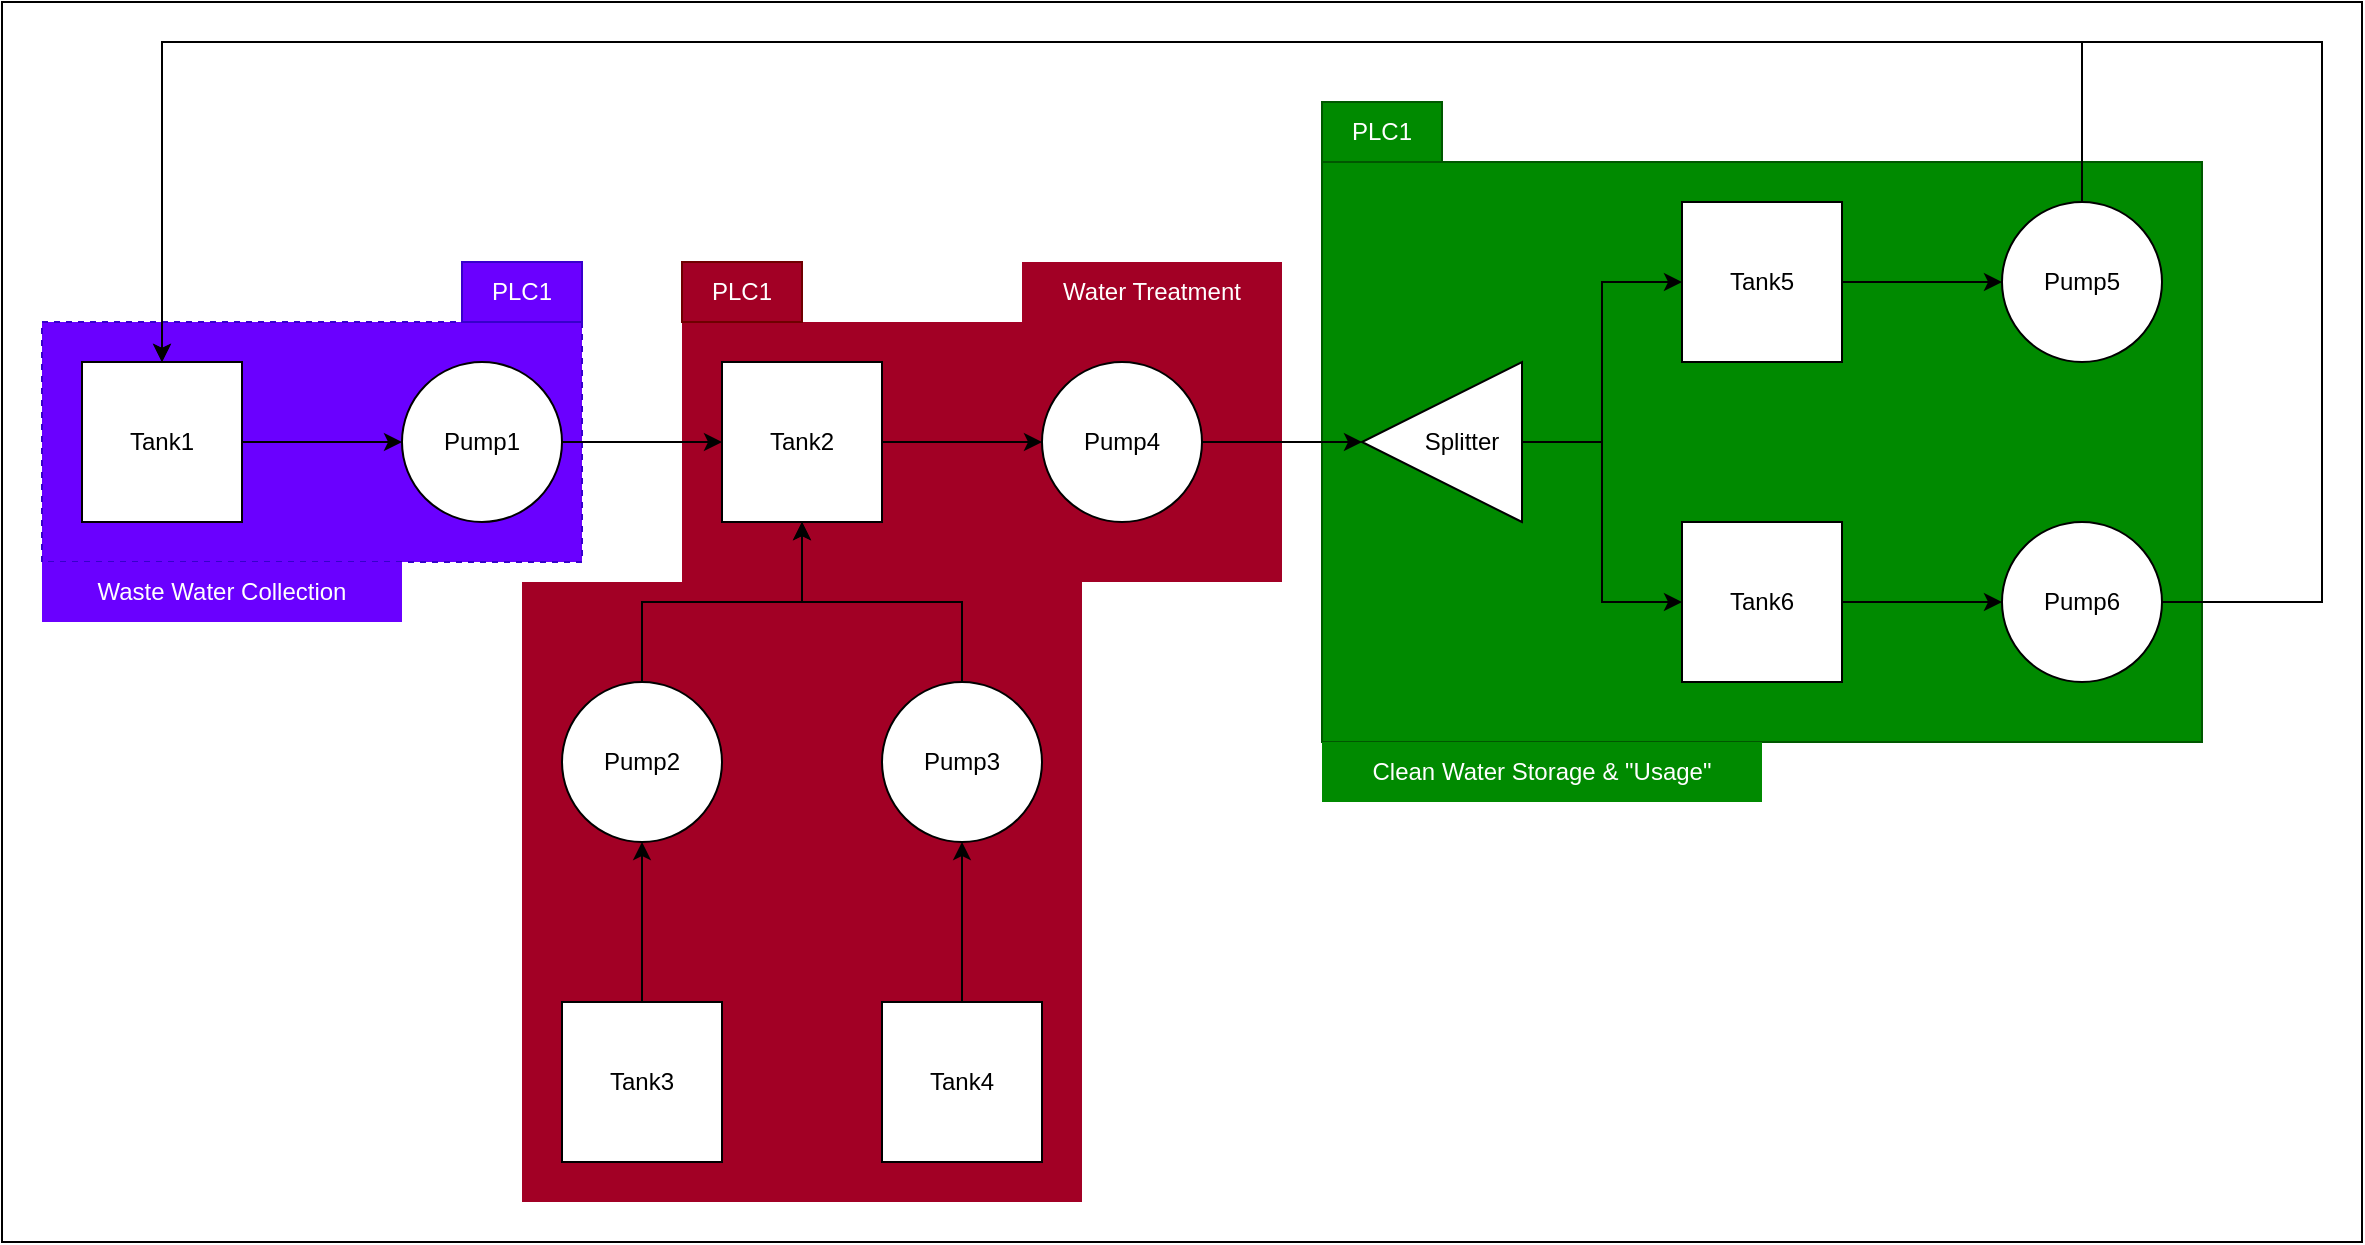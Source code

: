<mxfile version="24.4.8" type="device">
  <diagram name="Page-1" id="sYv8QMfPj26I9ktPTzGd">
    <mxGraphModel dx="1436" dy="968" grid="1" gridSize="10" guides="1" tooltips="1" connect="1" arrows="1" fold="1" page="0" pageScale="1" pageWidth="850" pageHeight="1100" math="0" shadow="0">
      <root>
        <mxCell id="0" />
        <mxCell id="1" parent="0" />
        <mxCell id="QJa4kQ48RNfTvBzdznc--43" value="" style="rounded=0;whiteSpace=wrap;html=1;" vertex="1" parent="1">
          <mxGeometry x="120" y="180" width="1180" height="620" as="geometry" />
        </mxCell>
        <mxCell id="QJa4kQ48RNfTvBzdznc--34" value="" style="rounded=0;whiteSpace=wrap;html=1;fillColor=#008a00;fontColor=#ffffff;strokeColor=#005700;" vertex="1" parent="1">
          <mxGeometry x="780" y="260" width="440" height="290" as="geometry" />
        </mxCell>
        <mxCell id="QJa4kQ48RNfTvBzdznc--33" value="" style="rounded=0;whiteSpace=wrap;html=1;fillColor=#a20025;fontColor=#ffffff;strokeColor=none;" vertex="1" parent="1">
          <mxGeometry x="460" y="340" width="300" height="130" as="geometry" />
        </mxCell>
        <mxCell id="QJa4kQ48RNfTvBzdznc--32" value="" style="rounded=0;whiteSpace=wrap;html=1;fillColor=#a20025;dashed=1;fontColor=#ffffff;strokeColor=none;" vertex="1" parent="1">
          <mxGeometry x="380" y="470" width="280" height="310" as="geometry" />
        </mxCell>
        <mxCell id="QJa4kQ48RNfTvBzdznc--30" value="" style="rounded=0;whiteSpace=wrap;html=1;fillColor=#6a00ff;dashed=1;fontColor=#ffffff;strokeColor=#3700CC;" vertex="1" parent="1">
          <mxGeometry x="140" y="340" width="270" height="120" as="geometry" />
        </mxCell>
        <mxCell id="QJa4kQ48RNfTvBzdznc--15" style="edgeStyle=orthogonalEdgeStyle;rounded=0;orthogonalLoop=1;jettySize=auto;html=1;entryX=0;entryY=0.5;entryDx=0;entryDy=0;" edge="1" parent="1" source="QJa4kQ48RNfTvBzdznc--3" target="QJa4kQ48RNfTvBzdznc--5">
          <mxGeometry relative="1" as="geometry" />
        </mxCell>
        <mxCell id="QJa4kQ48RNfTvBzdznc--3" value="Tank1" style="whiteSpace=wrap;html=1;aspect=fixed;" vertex="1" parent="1">
          <mxGeometry x="160" y="360" width="80" height="80" as="geometry" />
        </mxCell>
        <mxCell id="QJa4kQ48RNfTvBzdznc--13" style="edgeStyle=orthogonalEdgeStyle;rounded=0;orthogonalLoop=1;jettySize=auto;html=1;entryX=0;entryY=0.5;entryDx=0;entryDy=0;" edge="1" parent="1" source="QJa4kQ48RNfTvBzdznc--4" target="QJa4kQ48RNfTvBzdznc--10">
          <mxGeometry relative="1" as="geometry" />
        </mxCell>
        <mxCell id="QJa4kQ48RNfTvBzdznc--4" value="Tank2" style="whiteSpace=wrap;html=1;aspect=fixed;" vertex="1" parent="1">
          <mxGeometry x="480" y="360" width="80" height="80" as="geometry" />
        </mxCell>
        <mxCell id="QJa4kQ48RNfTvBzdznc--14" style="edgeStyle=orthogonalEdgeStyle;rounded=0;orthogonalLoop=1;jettySize=auto;html=1;" edge="1" parent="1" source="QJa4kQ48RNfTvBzdznc--5" target="QJa4kQ48RNfTvBzdznc--4">
          <mxGeometry relative="1" as="geometry" />
        </mxCell>
        <mxCell id="QJa4kQ48RNfTvBzdznc--5" value="Pump1" style="ellipse;whiteSpace=wrap;html=1;aspect=fixed;" vertex="1" parent="1">
          <mxGeometry x="320" y="360" width="80" height="80" as="geometry" />
        </mxCell>
        <mxCell id="QJa4kQ48RNfTvBzdznc--16" style="edgeStyle=orthogonalEdgeStyle;rounded=0;orthogonalLoop=1;jettySize=auto;html=1;entryX=0.5;entryY=1;entryDx=0;entryDy=0;" edge="1" parent="1" source="QJa4kQ48RNfTvBzdznc--6" target="QJa4kQ48RNfTvBzdznc--4">
          <mxGeometry relative="1" as="geometry" />
        </mxCell>
        <mxCell id="QJa4kQ48RNfTvBzdznc--6" value="Pump2" style="ellipse;whiteSpace=wrap;html=1;aspect=fixed;" vertex="1" parent="1">
          <mxGeometry x="400" y="520" width="80" height="80" as="geometry" />
        </mxCell>
        <mxCell id="QJa4kQ48RNfTvBzdznc--17" style="edgeStyle=orthogonalEdgeStyle;rounded=0;orthogonalLoop=1;jettySize=auto;html=1;entryX=0.5;entryY=1;entryDx=0;entryDy=0;" edge="1" parent="1" source="QJa4kQ48RNfTvBzdznc--7" target="QJa4kQ48RNfTvBzdznc--4">
          <mxGeometry relative="1" as="geometry" />
        </mxCell>
        <mxCell id="QJa4kQ48RNfTvBzdznc--7" value="Pump3" style="ellipse;whiteSpace=wrap;html=1;aspect=fixed;" vertex="1" parent="1">
          <mxGeometry x="560" y="520" width="80" height="80" as="geometry" />
        </mxCell>
        <mxCell id="QJa4kQ48RNfTvBzdznc--18" style="edgeStyle=orthogonalEdgeStyle;rounded=0;orthogonalLoop=1;jettySize=auto;html=1;entryX=0.5;entryY=1;entryDx=0;entryDy=0;" edge="1" parent="1" source="QJa4kQ48RNfTvBzdznc--8" target="QJa4kQ48RNfTvBzdznc--6">
          <mxGeometry relative="1" as="geometry" />
        </mxCell>
        <mxCell id="QJa4kQ48RNfTvBzdznc--8" value="Tank3" style="whiteSpace=wrap;html=1;aspect=fixed;" vertex="1" parent="1">
          <mxGeometry x="400" y="680" width="80" height="80" as="geometry" />
        </mxCell>
        <mxCell id="QJa4kQ48RNfTvBzdznc--19" style="edgeStyle=orthogonalEdgeStyle;rounded=0;orthogonalLoop=1;jettySize=auto;html=1;entryX=0.5;entryY=1;entryDx=0;entryDy=0;" edge="1" parent="1" source="QJa4kQ48RNfTvBzdznc--9" target="QJa4kQ48RNfTvBzdznc--7">
          <mxGeometry relative="1" as="geometry" />
        </mxCell>
        <mxCell id="QJa4kQ48RNfTvBzdznc--9" value="Tank4" style="whiteSpace=wrap;html=1;aspect=fixed;" vertex="1" parent="1">
          <mxGeometry x="560" y="680" width="80" height="80" as="geometry" />
        </mxCell>
        <mxCell id="QJa4kQ48RNfTvBzdznc--12" style="edgeStyle=orthogonalEdgeStyle;rounded=0;orthogonalLoop=1;jettySize=auto;html=1;entryX=1;entryY=0.5;entryDx=0;entryDy=0;" edge="1" parent="1" source="QJa4kQ48RNfTvBzdznc--10" target="QJa4kQ48RNfTvBzdznc--11">
          <mxGeometry relative="1" as="geometry" />
        </mxCell>
        <mxCell id="QJa4kQ48RNfTvBzdznc--10" value="Pump4" style="ellipse;whiteSpace=wrap;html=1;aspect=fixed;" vertex="1" parent="1">
          <mxGeometry x="640" y="360" width="80" height="80" as="geometry" />
        </mxCell>
        <mxCell id="QJa4kQ48RNfTvBzdznc--24" style="edgeStyle=orthogonalEdgeStyle;rounded=0;orthogonalLoop=1;jettySize=auto;html=1;entryX=0;entryY=0.5;entryDx=0;entryDy=0;" edge="1" parent="1" source="QJa4kQ48RNfTvBzdznc--11" target="QJa4kQ48RNfTvBzdznc--21">
          <mxGeometry relative="1" as="geometry" />
        </mxCell>
        <mxCell id="QJa4kQ48RNfTvBzdznc--25" style="edgeStyle=orthogonalEdgeStyle;rounded=0;orthogonalLoop=1;jettySize=auto;html=1;entryX=0;entryY=0.5;entryDx=0;entryDy=0;" edge="1" parent="1" source="QJa4kQ48RNfTvBzdznc--11" target="QJa4kQ48RNfTvBzdznc--20">
          <mxGeometry relative="1" as="geometry" />
        </mxCell>
        <mxCell id="QJa4kQ48RNfTvBzdznc--11" value="" style="triangle;whiteSpace=wrap;html=1;rotation=-180;" vertex="1" parent="1">
          <mxGeometry x="800" y="360" width="80" height="80" as="geometry" />
        </mxCell>
        <mxCell id="QJa4kQ48RNfTvBzdznc--26" style="edgeStyle=orthogonalEdgeStyle;rounded=0;orthogonalLoop=1;jettySize=auto;html=1;entryX=0;entryY=0.5;entryDx=0;entryDy=0;" edge="1" parent="1" source="QJa4kQ48RNfTvBzdznc--20" target="QJa4kQ48RNfTvBzdznc--23">
          <mxGeometry relative="1" as="geometry" />
        </mxCell>
        <mxCell id="QJa4kQ48RNfTvBzdznc--20" value="Tank5" style="whiteSpace=wrap;html=1;aspect=fixed;" vertex="1" parent="1">
          <mxGeometry x="960" y="280" width="80" height="80" as="geometry" />
        </mxCell>
        <mxCell id="QJa4kQ48RNfTvBzdznc--27" style="edgeStyle=orthogonalEdgeStyle;rounded=0;orthogonalLoop=1;jettySize=auto;html=1;entryX=0;entryY=0.5;entryDx=0;entryDy=0;" edge="1" parent="1" source="QJa4kQ48RNfTvBzdznc--21" target="QJa4kQ48RNfTvBzdznc--22">
          <mxGeometry relative="1" as="geometry" />
        </mxCell>
        <mxCell id="QJa4kQ48RNfTvBzdznc--21" value="Tank6" style="whiteSpace=wrap;html=1;aspect=fixed;" vertex="1" parent="1">
          <mxGeometry x="960" y="440" width="80" height="80" as="geometry" />
        </mxCell>
        <mxCell id="QJa4kQ48RNfTvBzdznc--29" style="edgeStyle=orthogonalEdgeStyle;rounded=0;orthogonalLoop=1;jettySize=auto;html=1;entryX=0.5;entryY=0;entryDx=0;entryDy=0;" edge="1" parent="1" source="QJa4kQ48RNfTvBzdznc--22" target="QJa4kQ48RNfTvBzdznc--3">
          <mxGeometry relative="1" as="geometry">
            <Array as="points">
              <mxPoint x="1280" y="480" />
              <mxPoint x="1280" y="200" />
              <mxPoint x="200" y="200" />
            </Array>
          </mxGeometry>
        </mxCell>
        <mxCell id="QJa4kQ48RNfTvBzdznc--22" value="Pump6" style="ellipse;whiteSpace=wrap;html=1;aspect=fixed;" vertex="1" parent="1">
          <mxGeometry x="1120" y="440" width="80" height="80" as="geometry" />
        </mxCell>
        <mxCell id="QJa4kQ48RNfTvBzdznc--28" style="edgeStyle=orthogonalEdgeStyle;rounded=0;orthogonalLoop=1;jettySize=auto;html=1;entryX=0.5;entryY=0;entryDx=0;entryDy=0;" edge="1" parent="1" source="QJa4kQ48RNfTvBzdznc--23" target="QJa4kQ48RNfTvBzdznc--3">
          <mxGeometry relative="1" as="geometry">
            <Array as="points">
              <mxPoint x="1160" y="200" />
              <mxPoint x="200" y="200" />
            </Array>
          </mxGeometry>
        </mxCell>
        <mxCell id="QJa4kQ48RNfTvBzdznc--23" value="Pump5" style="ellipse;whiteSpace=wrap;html=1;aspect=fixed;" vertex="1" parent="1">
          <mxGeometry x="1120" y="280" width="80" height="80" as="geometry" />
        </mxCell>
        <mxCell id="QJa4kQ48RNfTvBzdznc--35" value="Splitter" style="text;html=1;align=center;verticalAlign=middle;whiteSpace=wrap;rounded=0;" vertex="1" parent="1">
          <mxGeometry x="820" y="385" width="60" height="30" as="geometry" />
        </mxCell>
        <mxCell id="QJa4kQ48RNfTvBzdznc--36" value="PLC1" style="text;html=1;align=center;verticalAlign=middle;whiteSpace=wrap;rounded=0;fillColor=#6a00ff;fontColor=#ffffff;strokeColor=#3700CC;" vertex="1" parent="1">
          <mxGeometry x="350" y="310" width="60" height="30" as="geometry" />
        </mxCell>
        <mxCell id="QJa4kQ48RNfTvBzdznc--37" value="PLC1" style="text;html=1;align=center;verticalAlign=middle;whiteSpace=wrap;rounded=0;fillColor=#a20025;fontColor=#ffffff;strokeColor=#6F0000;" vertex="1" parent="1">
          <mxGeometry x="460" y="310" width="60" height="30" as="geometry" />
        </mxCell>
        <mxCell id="QJa4kQ48RNfTvBzdznc--38" value="PLC1" style="text;html=1;align=center;verticalAlign=middle;whiteSpace=wrap;rounded=0;fillColor=#008a00;fontColor=#ffffff;strokeColor=#005700;" vertex="1" parent="1">
          <mxGeometry x="780" y="230" width="60" height="30" as="geometry" />
        </mxCell>
        <mxCell id="QJa4kQ48RNfTvBzdznc--39" value="Waste Water Collection" style="text;html=1;align=center;verticalAlign=middle;whiteSpace=wrap;rounded=0;fillColor=#6a00ff;fontColor=#ffffff;strokeColor=none;" vertex="1" parent="1">
          <mxGeometry x="140" y="460" width="180" height="30" as="geometry" />
        </mxCell>
        <mxCell id="QJa4kQ48RNfTvBzdznc--40" value="Water Treatment" style="text;html=1;align=center;verticalAlign=middle;whiteSpace=wrap;rounded=0;fillColor=#a20025;fontColor=#ffffff;strokeColor=none;" vertex="1" parent="1">
          <mxGeometry x="630" y="310" width="130" height="30" as="geometry" />
        </mxCell>
        <mxCell id="QJa4kQ48RNfTvBzdznc--41" value="Clean Water Storage &amp;amp; &quot;Usage&quot;" style="text;html=1;align=center;verticalAlign=middle;whiteSpace=wrap;rounded=0;fillColor=#008a00;fontColor=#ffffff;strokeColor=none;" vertex="1" parent="1">
          <mxGeometry x="780" y="550" width="220" height="30" as="geometry" />
        </mxCell>
      </root>
    </mxGraphModel>
  </diagram>
</mxfile>
